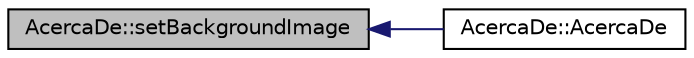 digraph "AcercaDe::setBackgroundImage"
{
  edge [fontname="Helvetica",fontsize="10",labelfontname="Helvetica",labelfontsize="10"];
  node [fontname="Helvetica",fontsize="10",shape=record];
  rankdir="LR";
  Node1 [label="AcercaDe::setBackgroundImage",height=0.2,width=0.4,color="black", fillcolor="grey75", style="filled" fontcolor="black"];
  Node1 -> Node2 [dir="back",color="midnightblue",fontsize="10",style="solid",fontname="Helvetica"];
  Node2 [label="AcercaDe::AcercaDe",height=0.2,width=0.4,color="black", fillcolor="white", style="filled",URL="$class_acerca_de.html#ac1cf6014853a757797be3a285f7f9bc5"];
}
